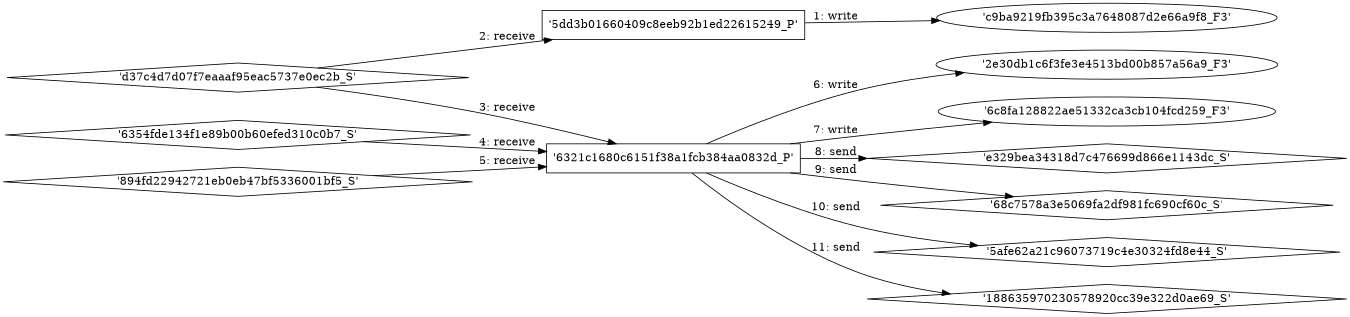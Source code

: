 digraph "D:\Learning\Paper\apt\基于CTI的攻击预警\Dataset\攻击图\ASGfromALLCTI\Manage subject rights requests at scale with Microsoft Priva.dot" {
rankdir="LR"
size="9"
fixedsize="false"
splines="true"
nodesep=0.3
ranksep=0
fontsize=10
overlap="scalexy"
engine= "neato"
	"'c9ba9219fb395c3a7648087d2e66a9f8_F3'" [node_type=file shape=ellipse]
	"'5dd3b01660409c8eeb92b1ed22615249_P'" [node_type=Process shape=box]
	"'5dd3b01660409c8eeb92b1ed22615249_P'" -> "'c9ba9219fb395c3a7648087d2e66a9f8_F3'" [label="1: write"]
	"'5dd3b01660409c8eeb92b1ed22615249_P'" [node_type=Process shape=box]
	"'d37c4d7d07f7eaaaf95eac5737e0ec2b_S'" [node_type=Socket shape=diamond]
	"'d37c4d7d07f7eaaaf95eac5737e0ec2b_S'" -> "'5dd3b01660409c8eeb92b1ed22615249_P'" [label="2: receive"]
	"'6321c1680c6151f38a1fcb384aa0832d_P'" [node_type=Process shape=box]
	"'d37c4d7d07f7eaaaf95eac5737e0ec2b_S'" [node_type=Socket shape=diamond]
	"'d37c4d7d07f7eaaaf95eac5737e0ec2b_S'" -> "'6321c1680c6151f38a1fcb384aa0832d_P'" [label="3: receive"]
	"'6321c1680c6151f38a1fcb384aa0832d_P'" [node_type=Process shape=box]
	"'6354fde134f1e89b00b60efed310c0b7_S'" [node_type=Socket shape=diamond]
	"'6354fde134f1e89b00b60efed310c0b7_S'" -> "'6321c1680c6151f38a1fcb384aa0832d_P'" [label="4: receive"]
	"'6321c1680c6151f38a1fcb384aa0832d_P'" [node_type=Process shape=box]
	"'894fd22942721eb0eb47bf5336001bf5_S'" [node_type=Socket shape=diamond]
	"'894fd22942721eb0eb47bf5336001bf5_S'" -> "'6321c1680c6151f38a1fcb384aa0832d_P'" [label="5: receive"]
	"'2e30db1c6f3fe3e4513bd00b857a56a9_F3'" [node_type=file shape=ellipse]
	"'6321c1680c6151f38a1fcb384aa0832d_P'" [node_type=Process shape=box]
	"'6321c1680c6151f38a1fcb384aa0832d_P'" -> "'2e30db1c6f3fe3e4513bd00b857a56a9_F3'" [label="6: write"]
	"'6c8fa128822ae51332ca3cb104fcd259_F3'" [node_type=file shape=ellipse]
	"'6321c1680c6151f38a1fcb384aa0832d_P'" [node_type=Process shape=box]
	"'6321c1680c6151f38a1fcb384aa0832d_P'" -> "'6c8fa128822ae51332ca3cb104fcd259_F3'" [label="7: write"]
	"'e329bea34318d7c476699d866e1143dc_S'" [node_type=Socket shape=diamond]
	"'6321c1680c6151f38a1fcb384aa0832d_P'" [node_type=Process shape=box]
	"'6321c1680c6151f38a1fcb384aa0832d_P'" -> "'e329bea34318d7c476699d866e1143dc_S'" [label="8: send"]
	"'68c7578a3e5069fa2df981fc690cf60c_S'" [node_type=Socket shape=diamond]
	"'6321c1680c6151f38a1fcb384aa0832d_P'" [node_type=Process shape=box]
	"'6321c1680c6151f38a1fcb384aa0832d_P'" -> "'68c7578a3e5069fa2df981fc690cf60c_S'" [label="9: send"]
	"'5afe62a21c96073719c4e30324fd8e44_S'" [node_type=Socket shape=diamond]
	"'6321c1680c6151f38a1fcb384aa0832d_P'" [node_type=Process shape=box]
	"'6321c1680c6151f38a1fcb384aa0832d_P'" -> "'5afe62a21c96073719c4e30324fd8e44_S'" [label="10: send"]
	"'188635970230578920cc39e322d0ae69_S'" [node_type=Socket shape=diamond]
	"'6321c1680c6151f38a1fcb384aa0832d_P'" [node_type=Process shape=box]
	"'6321c1680c6151f38a1fcb384aa0832d_P'" -> "'188635970230578920cc39e322d0ae69_S'" [label="11: send"]
}
